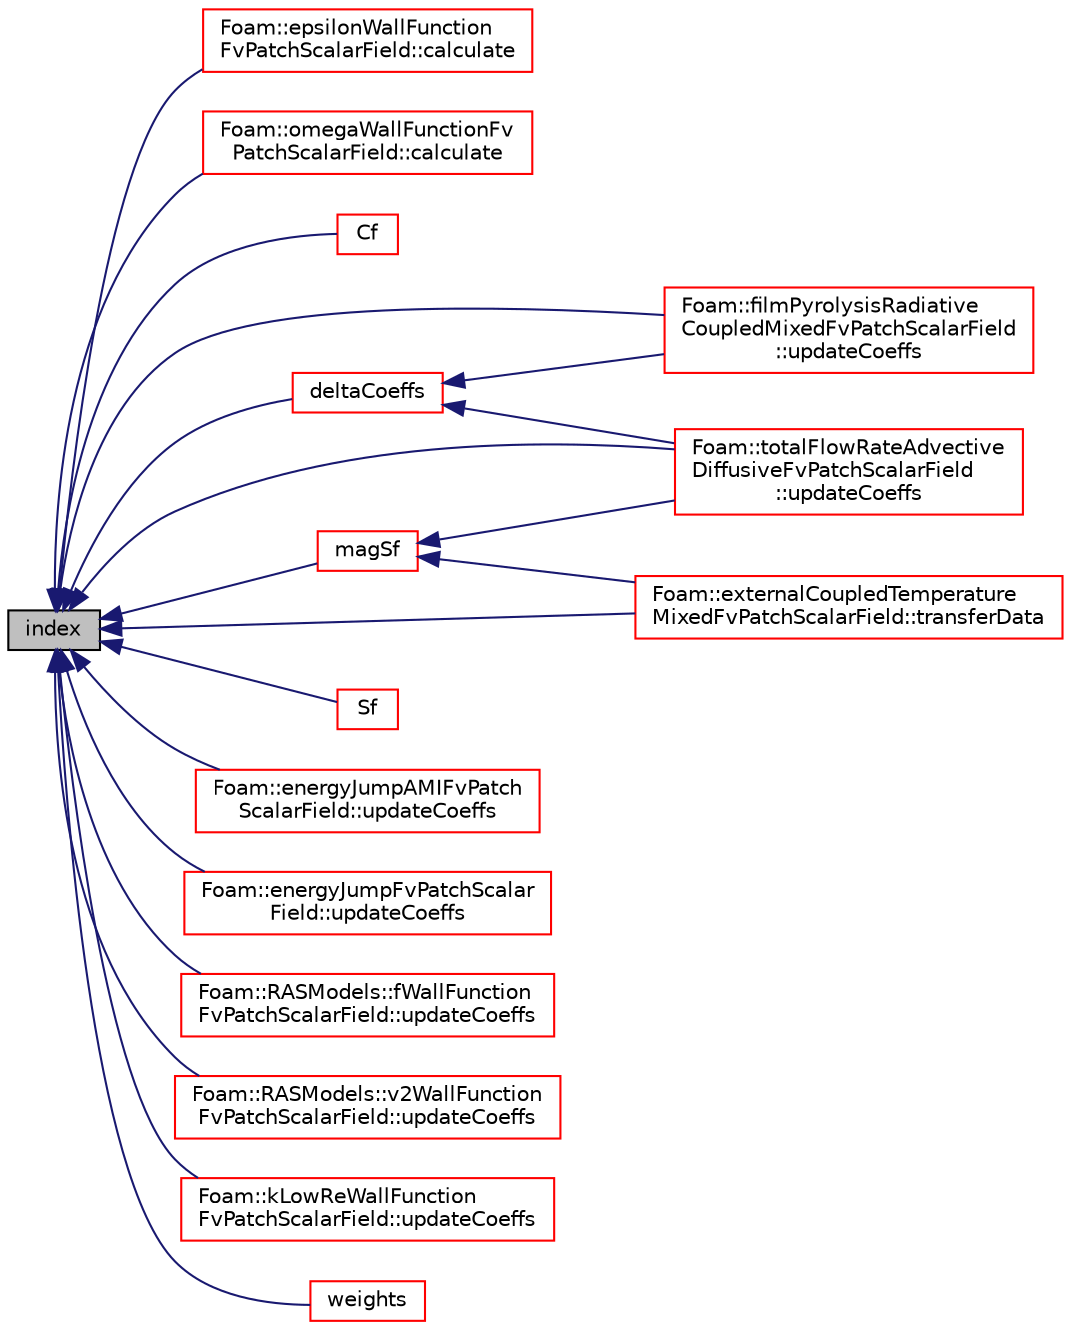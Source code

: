 digraph "index"
{
  bgcolor="transparent";
  edge [fontname="Helvetica",fontsize="10",labelfontname="Helvetica",labelfontsize="10"];
  node [fontname="Helvetica",fontsize="10",shape=record];
  rankdir="LR";
  Node499 [label="index",height=0.2,width=0.4,color="black", fillcolor="grey75", style="filled", fontcolor="black"];
  Node499 -> Node500 [dir="back",color="midnightblue",fontsize="10",style="solid",fontname="Helvetica"];
  Node500 [label="Foam::epsilonWallFunction\lFvPatchScalarField::calculate",height=0.2,width=0.4,color="red",URL="$a32129.html#a9b10d949afa36a0fe772c66e94719865",tooltip="Calculate the epsilon and G. "];
  Node499 -> Node511 [dir="back",color="midnightblue",fontsize="10",style="solid",fontname="Helvetica"];
  Node511 [label="Foam::omegaWallFunctionFv\lPatchScalarField::calculate",height=0.2,width=0.4,color="red",URL="$a32181.html#a198ab1edcd6a58e1f422febaac58dacc",tooltip="Calculate the omega and G. "];
  Node499 -> Node522 [dir="back",color="midnightblue",fontsize="10",style="solid",fontname="Helvetica"];
  Node522 [label="Cf",height=0.2,width=0.4,color="red",URL="$a23693.html#accde3bfd6f67a9d6a201edbcbbe12a19",tooltip="Return face centres. "];
  Node499 -> Node536 [dir="back",color="midnightblue",fontsize="10",style="solid",fontname="Helvetica"];
  Node536 [label="deltaCoeffs",height=0.2,width=0.4,color="red",URL="$a23693.html#ae7fa6a37605868b9c425d10de6415f00",tooltip="Return the face - cell distance coeffient. "];
  Node536 -> Node537 [dir="back",color="midnightblue",fontsize="10",style="solid",fontname="Helvetica"];
  Node537 [label="Foam::filmPyrolysisRadiative\lCoupledMixedFvPatchScalarField\l::updateCoeffs",height=0.2,width=0.4,color="red",URL="$a30057.html#a7e24eafac629d3733181cd942d4c902f",tooltip="Update the coefficients associated with the patch field. "];
  Node536 -> Node539 [dir="back",color="midnightblue",fontsize="10",style="solid",fontname="Helvetica"];
  Node539 [label="Foam::totalFlowRateAdvective\lDiffusiveFvPatchScalarField\l::updateCoeffs",height=0.2,width=0.4,color="red",URL="$a32013.html#a7e24eafac629d3733181cd942d4c902f",tooltip="Update the coefficients associated with the patch field. "];
  Node499 -> Node547 [dir="back",color="midnightblue",fontsize="10",style="solid",fontname="Helvetica"];
  Node547 [label="magSf",height=0.2,width=0.4,color="red",URL="$a23693.html#a9a7c95d3e0cb6fd08cd82a30b92ec106",tooltip="Return face area magnitudes. "];
  Node547 -> Node565 [dir="back",color="midnightblue",fontsize="10",style="solid",fontname="Helvetica"];
  Node565 [label="Foam::externalCoupledTemperature\lMixedFvPatchScalarField::transferData",height=0.2,width=0.4,color="red",URL="$a31997.html#aaead10f96672ca2a1e5c291111cebf1e",tooltip="Transfer data for external source. "];
  Node547 -> Node539 [dir="back",color="midnightblue",fontsize="10",style="solid",fontname="Helvetica"];
  Node499 -> Node569 [dir="back",color="midnightblue",fontsize="10",style="solid",fontname="Helvetica"];
  Node569 [label="Sf",height=0.2,width=0.4,color="red",URL="$a23693.html#af93b93b841156265e8007a71b07f4ab4",tooltip="Return face area vectors. "];
  Node499 -> Node565 [dir="back",color="midnightblue",fontsize="10",style="solid",fontname="Helvetica"];
  Node499 -> Node571 [dir="back",color="midnightblue",fontsize="10",style="solid",fontname="Helvetica"];
  Node571 [label="Foam::energyJumpAMIFvPatch\lScalarField::updateCoeffs",height=0.2,width=0.4,color="red",URL="$a31001.html#a7e24eafac629d3733181cd942d4c902f",tooltip="Update the coefficients. "];
  Node499 -> Node573 [dir="back",color="midnightblue",fontsize="10",style="solid",fontname="Helvetica"];
  Node573 [label="Foam::energyJumpFvPatchScalar\lField::updateCoeffs",height=0.2,width=0.4,color="red",URL="$a30997.html#a7e24eafac629d3733181cd942d4c902f",tooltip="Update the coefficients. "];
  Node499 -> Node539 [dir="back",color="midnightblue",fontsize="10",style="solid",fontname="Helvetica"];
  Node499 -> Node575 [dir="back",color="midnightblue",fontsize="10",style="solid",fontname="Helvetica"];
  Node575 [label="Foam::RASModels::fWallFunction\lFvPatchScalarField::updateCoeffs",height=0.2,width=0.4,color="red",URL="$a32133.html#a7e24eafac629d3733181cd942d4c902f",tooltip="Update the coefficients associated with the patch field. "];
  Node499 -> Node577 [dir="back",color="midnightblue",fontsize="10",style="solid",fontname="Helvetica"];
  Node577 [label="Foam::RASModels::v2WallFunction\lFvPatchScalarField::updateCoeffs",height=0.2,width=0.4,color="red",URL="$a32185.html#a7e24eafac629d3733181cd942d4c902f",tooltip="Update the coefficients associated with the patch field. "];
  Node499 -> Node579 [dir="back",color="midnightblue",fontsize="10",style="solid",fontname="Helvetica"];
  Node579 [label="Foam::kLowReWallFunction\lFvPatchScalarField::updateCoeffs",height=0.2,width=0.4,color="red",URL="$a32137.html#a7e24eafac629d3733181cd942d4c902f",tooltip="Update the coefficients associated with the patch field. "];
  Node499 -> Node537 [dir="back",color="midnightblue",fontsize="10",style="solid",fontname="Helvetica"];
  Node499 -> Node581 [dir="back",color="midnightblue",fontsize="10",style="solid",fontname="Helvetica"];
  Node581 [label="weights",height=0.2,width=0.4,color="red",URL="$a23693.html#a9df29dd3da8e7d332ca135dce0cffa58",tooltip="Return patch weighting factors. "];
}
